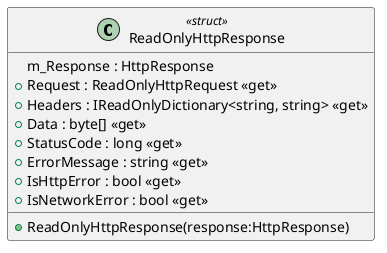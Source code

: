 @startuml
class ReadOnlyHttpResponse <<struct>> {
    m_Response : HttpResponse
    + ReadOnlyHttpResponse(response:HttpResponse)
    + Request : ReadOnlyHttpRequest <<get>>
    + Headers : IReadOnlyDictionary<string, string> <<get>>
    + Data : byte[] <<get>>
    + StatusCode : long <<get>>
    + ErrorMessage : string <<get>>
    + IsHttpError : bool <<get>>
    + IsNetworkError : bool <<get>>
}
@enduml
